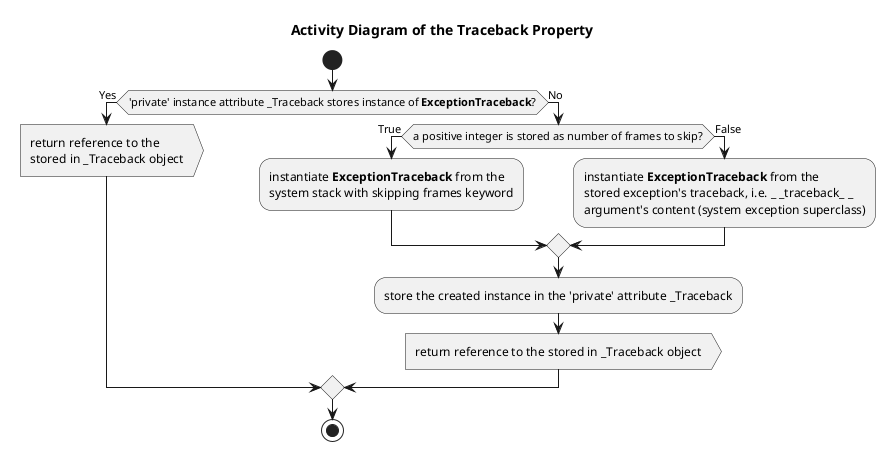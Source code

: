 @startuml traceback_property

title Activity Diagram of the Traceback Property

start

if ('private' instance attribute _Traceback stores instance of <b>ExceptionTraceback</b>?) then (Yes)
    :return reference to the\nstored in _Traceback object>
else (No)
    if (a positive integer is stored as number of frames to skip?) then (True)
        :instantiate <b>ExceptionTraceback</b> from the\nsystem stack with skipping frames keyword;
    else (False)
        :instantiate <b>ExceptionTraceback</b> from the\nstored exception's traceback, i.e. _ _traceback_ _\nargument's content (system exception superclass);
    endif

    :store the created instance in the 'private' attribute _Traceback;

    :return reference to the stored in _Traceback object>
endif

stop

@enduml